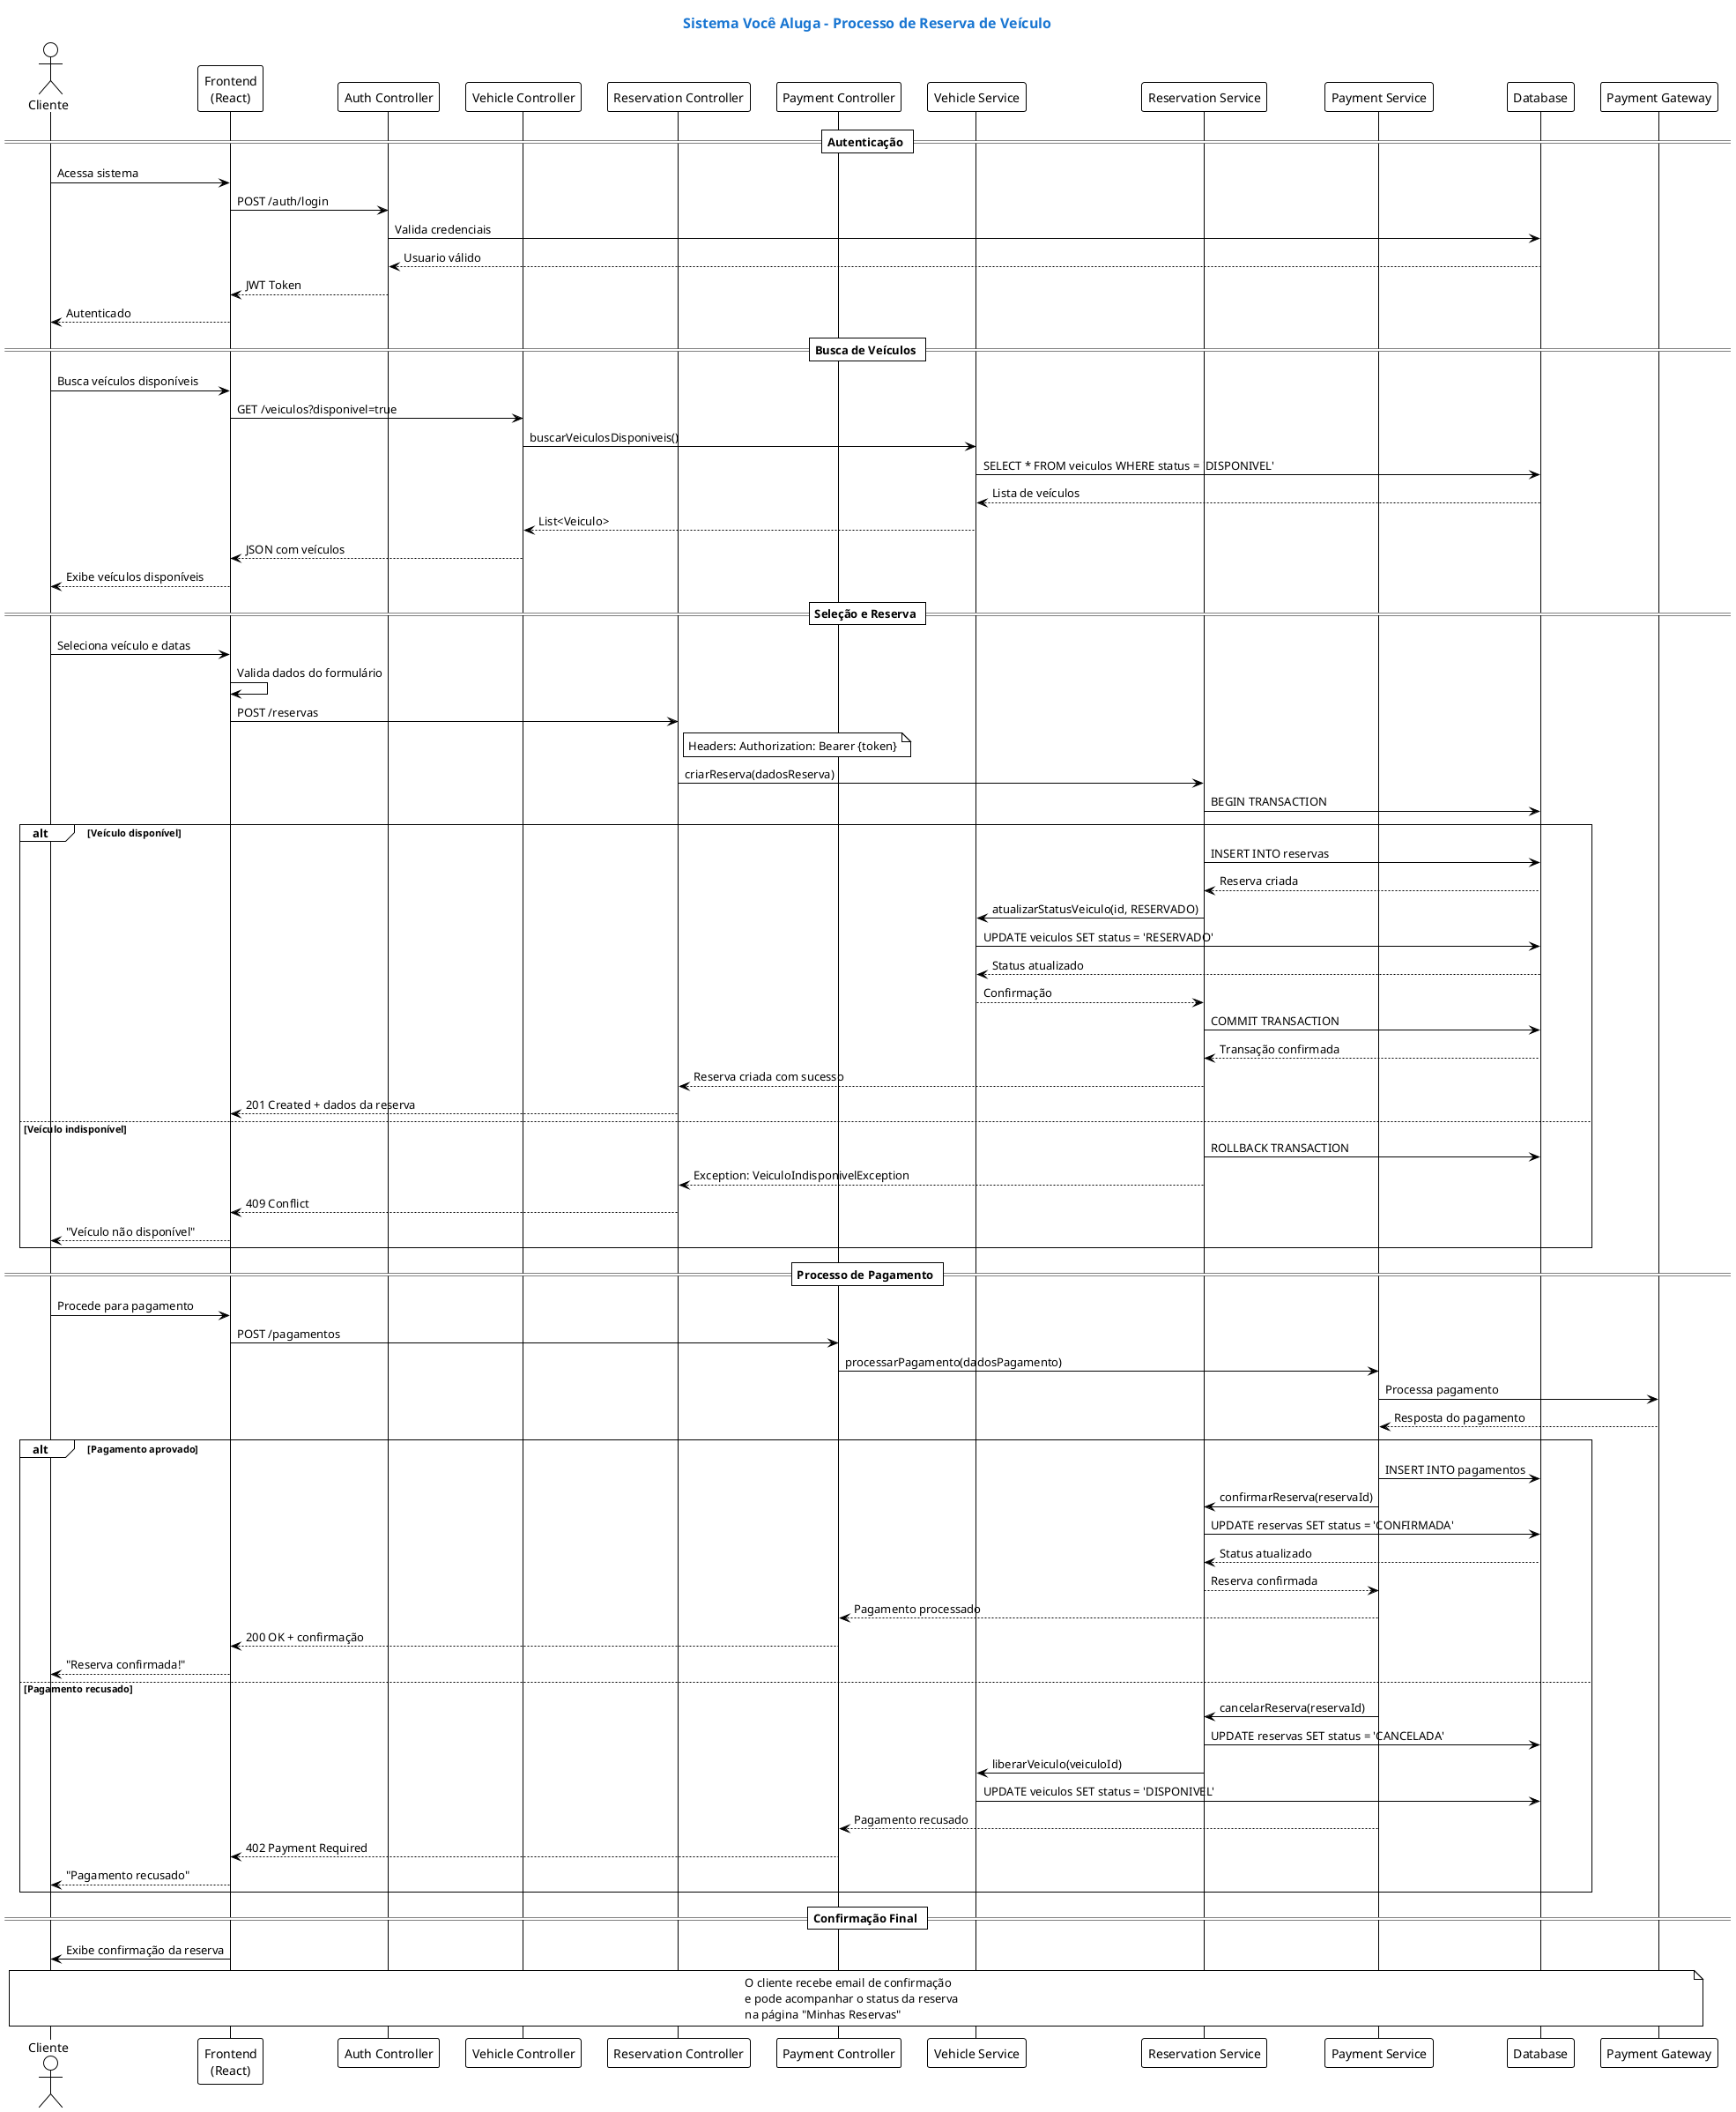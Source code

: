 @startuml Fluxo de Reserva - Voce Aluga

!theme plain
title <size:16><color:#1976D2>Sistema Você Aluga - Processo de Reserva de Veículo</color></size>

actor Cliente
participant "Frontend\n(React)" as Frontend
participant "Auth Controller" as AuthCtrl
participant "Vehicle Controller" as VehicleCtrl
participant "Reservation Controller" as ReservCtrl
participant "Payment Controller" as PaymentCtrl
participant "Vehicle Service" as VehicleSvc
participant "Reservation Service" as ReservSvc
participant "Payment Service" as PaymentSvc
participant "Database" as DB
participant "Payment Gateway" as PaymentGW

== Autenticação ==
Cliente -> Frontend: Acessa sistema
Frontend -> AuthCtrl: POST /auth/login
AuthCtrl -> DB: Valida credenciais
DB --> AuthCtrl: Usuario válido
AuthCtrl --> Frontend: JWT Token
Frontend --> Cliente: Autenticado

== Busca de Veículos ==
Cliente -> Frontend: Busca veículos disponíveis
Frontend -> VehicleCtrl: GET /veiculos?disponivel=true
VehicleCtrl -> VehicleSvc: buscarVeiculosDisponiveis()
VehicleSvc -> DB: SELECT * FROM veiculos WHERE status = 'DISPONIVEL'
DB --> VehicleSvc: Lista de veículos
VehicleSvc --> VehicleCtrl: List<Veiculo>
VehicleCtrl --> Frontend: JSON com veículos
Frontend --> Cliente: Exibe veículos disponíveis

== Seleção e Reserva ==
Cliente -> Frontend: Seleciona veículo e datas
Frontend -> Frontend: Valida dados do formulário
Frontend -> ReservCtrl: POST /reservas
note right of ReservCtrl: Headers: Authorization: Bearer {token}

ReservCtrl -> ReservSvc: criarReserva(dadosReserva)
ReservSvc -> DB: BEGIN TRANSACTION

alt Veículo disponível
    ReservSvc -> DB: INSERT INTO reservas
    DB --> ReservSvc: Reserva criada
    
    ReservSvc -> VehicleSvc: atualizarStatusVeiculo(id, RESERVADO)
    VehicleSvc -> DB: UPDATE veiculos SET status = 'RESERVADO'
    DB --> VehicleSvc: Status atualizado
    VehicleSvc --> ReservSvc: Confirmação
    
    ReservSvc -> DB: COMMIT TRANSACTION
    DB --> ReservSvc: Transação confirmada
    ReservSvc --> ReservCtrl: Reserva criada com sucesso
    ReservCtrl --> Frontend: 201 Created + dados da reserva
    
else Veículo indisponível
    ReservSvc -> DB: ROLLBACK TRANSACTION
    ReservSvc --> ReservCtrl: Exception: VeiculoIndisponivelException
    ReservCtrl --> Frontend: 409 Conflict
    Frontend --> Cliente: "Veículo não disponível"
end

== Processo de Pagamento ==
Cliente -> Frontend: Procede para pagamento
Frontend -> PaymentCtrl: POST /pagamentos
PaymentCtrl -> PaymentSvc: processarPagamento(dadosPagamento)

PaymentSvc -> PaymentGW: Processa pagamento
PaymentGW --> PaymentSvc: Resposta do pagamento

alt Pagamento aprovado
    PaymentSvc -> DB: INSERT INTO pagamentos
    PaymentSvc -> ReservSvc: confirmarReserva(reservaId)
    ReservSvc -> DB: UPDATE reservas SET status = 'CONFIRMADA'
    DB --> ReservSvc: Status atualizado
    ReservSvc --> PaymentSvc: Reserva confirmada
    PaymentSvc --> PaymentCtrl: Pagamento processado
    PaymentCtrl --> Frontend: 200 OK + confirmação
    Frontend --> Cliente: "Reserva confirmada!"
    
else Pagamento recusado
    PaymentSvc -> ReservSvc: cancelarReserva(reservaId)
    ReservSvc -> DB: UPDATE reservas SET status = 'CANCELADA'
    ReservSvc -> VehicleSvc: liberarVeiculo(veiculoId)
    VehicleSvc -> DB: UPDATE veiculos SET status = 'DISPONIVEL'
    PaymentSvc --> PaymentCtrl: Pagamento recusado
    PaymentCtrl --> Frontend: 402 Payment Required
    Frontend --> Cliente: "Pagamento recusado"
end

== Confirmação Final ==
Frontend -> Cliente: Exibe confirmação da reserva
note over Cliente, PaymentGW
  O cliente recebe email de confirmação
  e pode acompanhar o status da reserva
  na página "Minhas Reservas"
end note

@enduml

